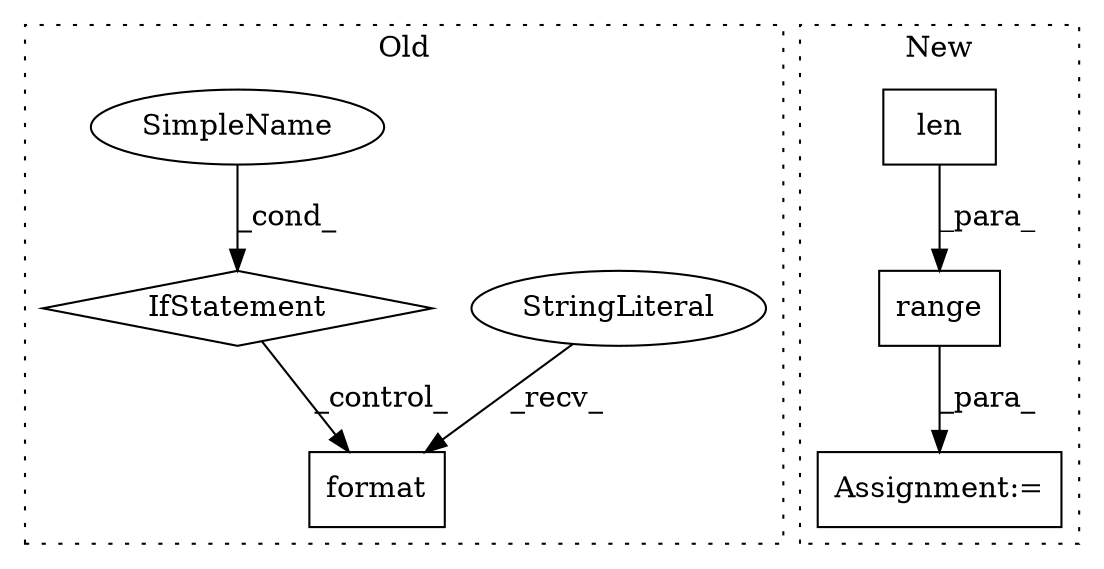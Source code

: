digraph G {
subgraph cluster0 {
1 [label="format" a="32" s="3871,3881" l="7,1" shape="box"];
3 [label="StringLiteral" a="45" s="3818" l="52" shape="ellipse"];
6 [label="IfStatement" a="25" s="3728,3737" l="4,2" shape="diamond"];
7 [label="SimpleName" a="42" s="3732" l="5" shape="ellipse"];
label = "Old";
style="dotted";
}
subgraph cluster1 {
2 [label="range" a="32" s="4598,4615" l="6,1" shape="box"];
4 [label="Assignment:=" a="7" s="4529,4616" l="61,2" shape="box"];
5 [label="len" a="32" s="4604,4614" l="4,1" shape="box"];
label = "New";
style="dotted";
}
2 -> 4 [label="_para_"];
3 -> 1 [label="_recv_"];
5 -> 2 [label="_para_"];
6 -> 1 [label="_control_"];
7 -> 6 [label="_cond_"];
}